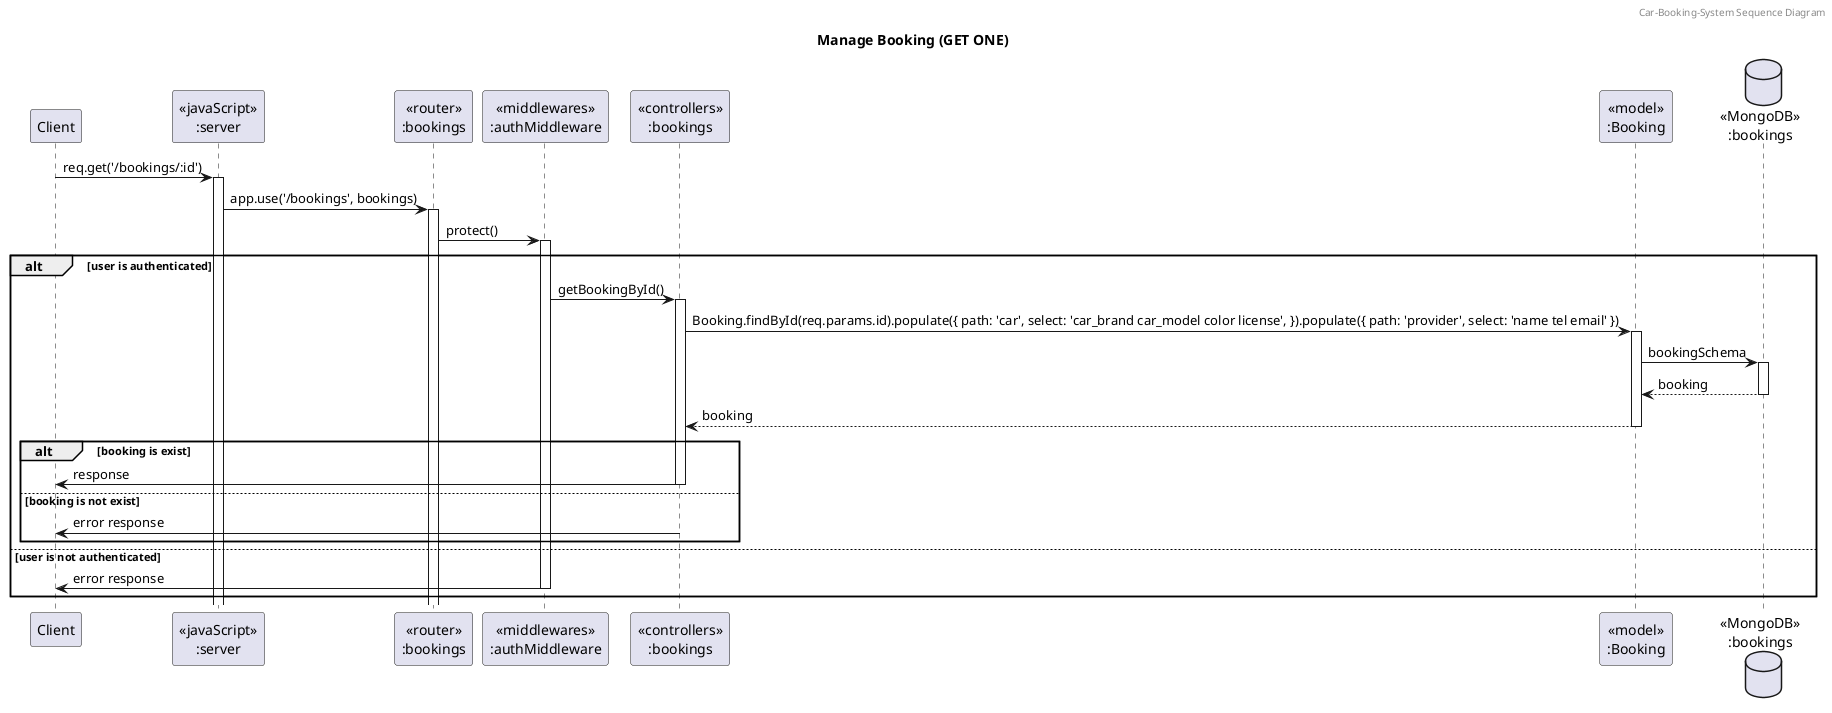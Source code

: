 @startuml Manage Booking (GET ONE)

header Car-Booking-System Sequence Diagram
title "Manage Booking (GET ONE)"

participant "Client" as client
participant "<<javaScript>>\n:server" as server
participant "<<router>>\n:bookings" as bookingRouter
participant "<<middlewares>>\n:authMiddleware" as authMiddleware
participant "<<controllers>>\n:bookings" as bookingController
participant "<<model>>\n:Booking" as bookingModel
database "<<MongoDB>>\n:bookings" as bookingDatabase

client -> server ++: req.get('/bookings/:id')
server -> bookingRouter ++: app.use('/bookings', bookings)
bookingRouter -> authMiddleware ++: protect()
alt user is authenticated
    authMiddleware -> bookingController ++: getBookingById()
    bookingController -> bookingModel ++: Booking.findById(req.params.id).populate({ path: 'car', select: 'car_brand car_model color license', }).populate({ path: 'provider', select: 'name tel email' })
    bookingModel -> bookingDatabase ++: bookingSchema
    bookingDatabase --> bookingModel --: booking
    bookingController <-- bookingModel --: booking
    alt booking is exist
        bookingController -> client --: response
    else booking is not exist
        bookingController -> client --: error response
    end
else user is not authenticated
    authMiddleware -> client --: error response
end

@enduml